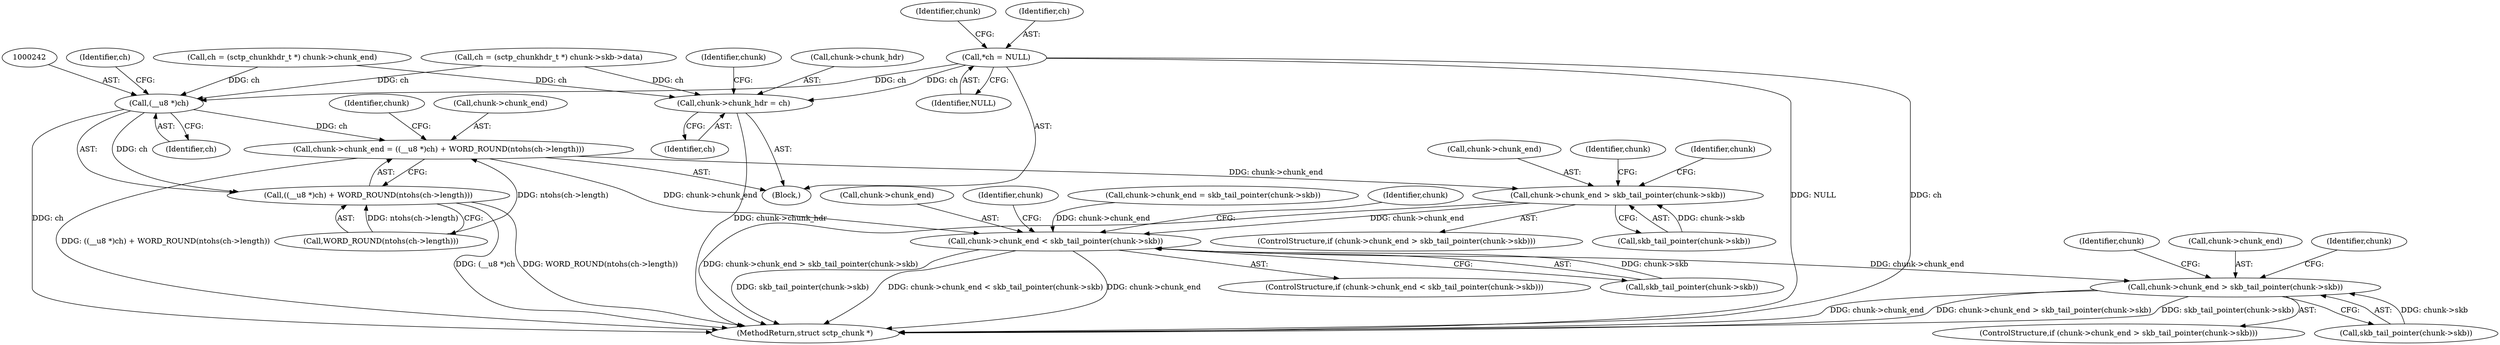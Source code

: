 digraph "0_linux_26b87c7881006311828bb0ab271a551a62dcceb4@pointer" {
"1000118" [label="(Call,*ch = NULL)"];
"1000231" [label="(Call,chunk->chunk_hdr = ch)"];
"1000241" [label="(Call,(__u8 *)ch)"];
"1000236" [label="(Call,chunk->chunk_end = ((__u8 *)ch) + WORD_ROUND(ntohs(ch->length)))"];
"1000257" [label="(Call,chunk->chunk_end > skb_tail_pointer(chunk->skb))"];
"1000287" [label="(Call,chunk->chunk_end < skb_tail_pointer(chunk->skb))"];
"1000303" [label="(Call,chunk->chunk_end > skb_tail_pointer(chunk->skb))"];
"1000240" [label="(Call,((__u8 *)ch) + WORD_ROUND(ntohs(ch->length)))"];
"1000265" [label="(Call,chunk->chunk_end = skb_tail_pointer(chunk->skb))"];
"1000302" [label="(ControlStructure,if (chunk->chunk_end > skb_tail_pointer(chunk->skb)))"];
"1000240" [label="(Call,((__u8 *)ch) + WORD_ROUND(ntohs(ch->length)))"];
"1000123" [label="(Identifier,chunk)"];
"1000118" [label="(Call,*ch = NULL)"];
"1000256" [label="(ControlStructure,if (chunk->chunk_end > skb_tail_pointer(chunk->skb)))"];
"1000303" [label="(Call,chunk->chunk_end > skb_tail_pointer(chunk->skb))"];
"1000305" [label="(Identifier,chunk)"];
"1000258" [label="(Call,chunk->chunk_end)"];
"1000307" [label="(Call,skb_tail_pointer(chunk->skb))"];
"1000217" [label="(Call,ch = (sctp_chunkhdr_t *) chunk->skb->data)"];
"1000304" [label="(Call,chunk->chunk_end)"];
"1000119" [label="(Identifier,ch)"];
"1000287" [label="(Call,chunk->chunk_end < skb_tail_pointer(chunk->skb))"];
"1000152" [label="(Call,ch = (sctp_chunkhdr_t *) chunk->chunk_end)"];
"1000327" [label="(Identifier,chunk)"];
"1000288" [label="(Call,chunk->chunk_end)"];
"1000235" [label="(Identifier,ch)"];
"1000241" [label="(Call,(__u8 *)ch)"];
"1000257" [label="(Call,chunk->chunk_end > skb_tail_pointer(chunk->skb))"];
"1000120" [label="(Identifier,NULL)"];
"1000267" [label="(Identifier,chunk)"];
"1000115" [label="(Block,)"];
"1000244" [label="(Call,WORD_ROUND(ntohs(ch->length)))"];
"1000231" [label="(Call,chunk->chunk_hdr = ch)"];
"1000243" [label="(Identifier,ch)"];
"1000247" [label="(Identifier,ch)"];
"1000238" [label="(Identifier,chunk)"];
"1000275" [label="(Identifier,chunk)"];
"1000261" [label="(Call,skb_tail_pointer(chunk->skb))"];
"1000236" [label="(Call,chunk->chunk_end = ((__u8 *)ch) + WORD_ROUND(ntohs(ch->length)))"];
"1000232" [label="(Call,chunk->chunk_hdr)"];
"1000237" [label="(Call,chunk->chunk_end)"];
"1000286" [label="(ControlStructure,if (chunk->chunk_end < skb_tail_pointer(chunk->skb)))"];
"1000253" [label="(Identifier,chunk)"];
"1000298" [label="(Identifier,chunk)"];
"1000313" [label="(Identifier,chunk)"];
"1000291" [label="(Call,skb_tail_pointer(chunk->skb))"];
"1000353" [label="(MethodReturn,struct sctp_chunk *)"];
"1000118" -> "1000115"  [label="AST: "];
"1000118" -> "1000120"  [label="CFG: "];
"1000119" -> "1000118"  [label="AST: "];
"1000120" -> "1000118"  [label="AST: "];
"1000123" -> "1000118"  [label="CFG: "];
"1000118" -> "1000353"  [label="DDG: NULL"];
"1000118" -> "1000353"  [label="DDG: ch"];
"1000118" -> "1000231"  [label="DDG: ch"];
"1000118" -> "1000241"  [label="DDG: ch"];
"1000231" -> "1000115"  [label="AST: "];
"1000231" -> "1000235"  [label="CFG: "];
"1000232" -> "1000231"  [label="AST: "];
"1000235" -> "1000231"  [label="AST: "];
"1000238" -> "1000231"  [label="CFG: "];
"1000231" -> "1000353"  [label="DDG: chunk->chunk_hdr"];
"1000217" -> "1000231"  [label="DDG: ch"];
"1000152" -> "1000231"  [label="DDG: ch"];
"1000241" -> "1000240"  [label="AST: "];
"1000241" -> "1000243"  [label="CFG: "];
"1000242" -> "1000241"  [label="AST: "];
"1000243" -> "1000241"  [label="AST: "];
"1000247" -> "1000241"  [label="CFG: "];
"1000241" -> "1000353"  [label="DDG: ch"];
"1000241" -> "1000236"  [label="DDG: ch"];
"1000241" -> "1000240"  [label="DDG: ch"];
"1000217" -> "1000241"  [label="DDG: ch"];
"1000152" -> "1000241"  [label="DDG: ch"];
"1000236" -> "1000115"  [label="AST: "];
"1000236" -> "1000240"  [label="CFG: "];
"1000237" -> "1000236"  [label="AST: "];
"1000240" -> "1000236"  [label="AST: "];
"1000253" -> "1000236"  [label="CFG: "];
"1000236" -> "1000353"  [label="DDG: ((__u8 *)ch) + WORD_ROUND(ntohs(ch->length))"];
"1000244" -> "1000236"  [label="DDG: ntohs(ch->length)"];
"1000236" -> "1000257"  [label="DDG: chunk->chunk_end"];
"1000236" -> "1000287"  [label="DDG: chunk->chunk_end"];
"1000257" -> "1000256"  [label="AST: "];
"1000257" -> "1000261"  [label="CFG: "];
"1000258" -> "1000257"  [label="AST: "];
"1000261" -> "1000257"  [label="AST: "];
"1000267" -> "1000257"  [label="CFG: "];
"1000275" -> "1000257"  [label="CFG: "];
"1000257" -> "1000353"  [label="DDG: chunk->chunk_end > skb_tail_pointer(chunk->skb)"];
"1000261" -> "1000257"  [label="DDG: chunk->skb"];
"1000257" -> "1000287"  [label="DDG: chunk->chunk_end"];
"1000287" -> "1000286"  [label="AST: "];
"1000287" -> "1000291"  [label="CFG: "];
"1000288" -> "1000287"  [label="AST: "];
"1000291" -> "1000287"  [label="AST: "];
"1000298" -> "1000287"  [label="CFG: "];
"1000305" -> "1000287"  [label="CFG: "];
"1000287" -> "1000353"  [label="DDG: skb_tail_pointer(chunk->skb)"];
"1000287" -> "1000353"  [label="DDG: chunk->chunk_end < skb_tail_pointer(chunk->skb)"];
"1000287" -> "1000353"  [label="DDG: chunk->chunk_end"];
"1000265" -> "1000287"  [label="DDG: chunk->chunk_end"];
"1000291" -> "1000287"  [label="DDG: chunk->skb"];
"1000287" -> "1000303"  [label="DDG: chunk->chunk_end"];
"1000303" -> "1000302"  [label="AST: "];
"1000303" -> "1000307"  [label="CFG: "];
"1000304" -> "1000303"  [label="AST: "];
"1000307" -> "1000303"  [label="AST: "];
"1000313" -> "1000303"  [label="CFG: "];
"1000327" -> "1000303"  [label="CFG: "];
"1000303" -> "1000353"  [label="DDG: chunk->chunk_end"];
"1000303" -> "1000353"  [label="DDG: chunk->chunk_end > skb_tail_pointer(chunk->skb)"];
"1000303" -> "1000353"  [label="DDG: skb_tail_pointer(chunk->skb)"];
"1000307" -> "1000303"  [label="DDG: chunk->skb"];
"1000240" -> "1000244"  [label="CFG: "];
"1000244" -> "1000240"  [label="AST: "];
"1000240" -> "1000353"  [label="DDG: WORD_ROUND(ntohs(ch->length))"];
"1000240" -> "1000353"  [label="DDG: (__u8 *)ch"];
"1000244" -> "1000240"  [label="DDG: ntohs(ch->length)"];
}
